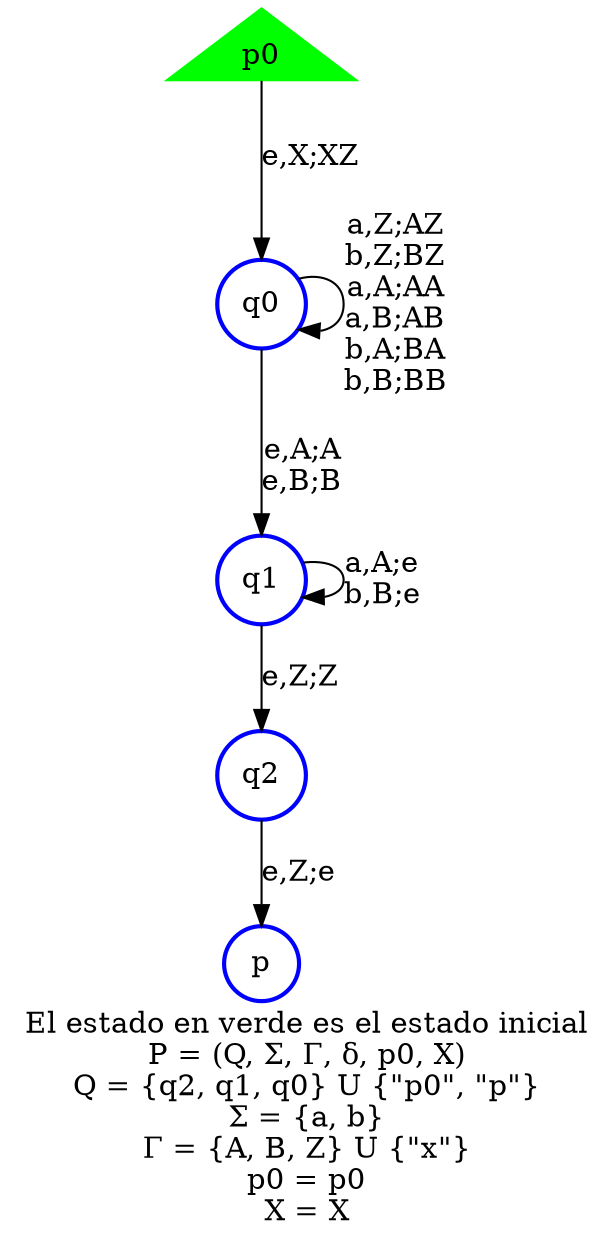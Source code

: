 digraph PDA {
	graph [bb="0,0,256.75,452",
		constraint=false,
		label="El estado en verde es el estado inicial
P = (Q, Σ, Γ, δ, p0, X)
Q = {q2, q1, q0} U {\"p0\", \"p\"}
Σ = {a, b}
Γ = {A, B, Z} U {\"\
x\"}
p0 = p0
X = X
",
		lheight=1.97,
		lp="128.38,74.875",
		lwidth=3.34
	];
	node [label="\N"];
	q0	[color=blue,
		height=0.55906,
		label=q0,
		pos="97.625,404.75",
		shape=circle,
		style=bold,
		width=0.55906];
	q0 -> q0	[label="a,Z;AZ
b,Z;BZ
a,A;AA
a,B;AB
b,A;BA
b,B;BB",
		lp="177.63,404.75",
		pos="e,117.32,392.47 113.14,415.4 132.65,423.97 155.88,420.42 155.88,404.75 155.88,393.04 142.89,388.1 128.18,389.94"];
	q1	[color=blue,
		height=0.55906,
		label=q1,
		pos="97.625,269.88",
		shape=circle,
		style=bold,
		width=0.55906];
	q0 -> q1	[label="e,A;A
e,B;B",
		lp="114.12,323.75",
		pos="e,97.625,290.21 97.625,392.43 97.625,372.46 97.625,330.37 97.625,301.36"];
	q1 -> q1	[label="a,A;e
b,B;e",
		lp="150.75,269.88",
		pos="e,116.46,261.61 116.46,278.15 126.55,279.55 135.75,276.8 135.75,269.88 135.75,265.77 132.51,263.13 127.76,261.96"];
	q2	[color=blue,
		height=0.55906,
		label=q2,
		peripheries=1,
		pos="97.625,173.88",
		shape=circle,
		style=bold,
		width=0.55906];
	q1 -> q2	[label="e,Z;Z",
		lp="112.62,223.88",
		pos="e,97.625,198.32 97.625,249.4 97.625,237.92 97.625,223.06 97.625,209.63"];
	p	[color=blue,
		label=p,
		shape=circle,
		style=bold];
	q2 -> p	[label="e,Z;e"];
	p0	[color=green,
		label=p0,
		shape=triangle,
		style=filled];
	p0 -> q0	[label="e,X;XZ"];
}
